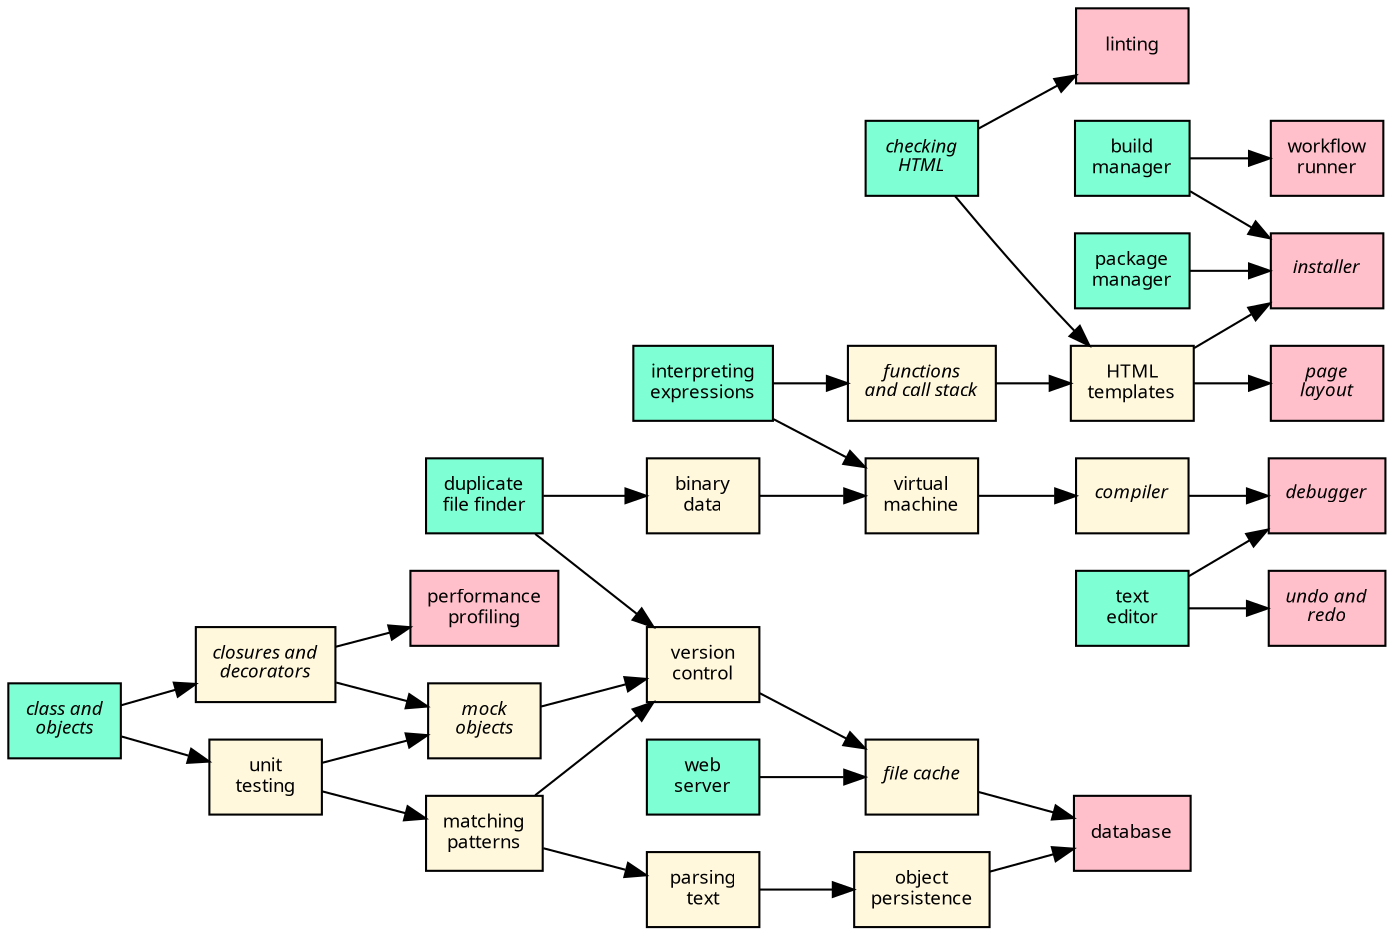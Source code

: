 digraph syllabus {
  node [fontname = Verdana, fontsize = 9, shape = box, style = filled];
  rankdir = RL;
  edge [dir = "back"];

  archive [label = <version<br/>control>, fillcolor = cornsilk];
  binary [label = <binary<br/>data>, fillcolor = cornsilk];
  build [label = <build<br/>manager>, fillcolor = aquamarine];
  cache [label = <<i>file cache</i>>, fillcolor = cornsilk];
  check [label = <<i>checking<br/>HTML</i>>, fillcolor = aquamarine];
  compiler [label = <<i>compiler</i>>, fillcolor = cornsilk];
  debug [label = <<i>debugger</i>>, fillcolor = pink];
  db [label = <database>, fillcolor = pink];
  dup [label = <duplicate<br/>file finder>, fillcolor = aquamarine];
  editor [label = <text<br/>editor>, fillcolor = aquamarine];
  flow [label = <workflow<br/>runner>, fillcolor = pink];
  func [label = <<i>functions<br/>and call stack</i>>, fillcolor = cornsilk];
  glob [label = <matching<br/>patterns>, fillcolor = cornsilk];
  install [label = <<i>installer</i>>, fillcolor = pink];
  interp [label = <interpreting<br/>expressions>, fillcolor = aquamarine];
  layout [label = <<i>page<br/>layout</i>>, fillcolor = pink];
  lint [label = <linting>, fillcolor = pink];
  meta [label = <<i>closures and<br/>decorators</i>>, fillcolor = cornsilk];
  mock [label = <<i>mock<br/>objects</i>>, fillcolor = cornsilk];
  oop [label = <<i>class and<br/>objects</i>>, fillcolor = aquamarine];
  pack [label = <package<br/>manager>, fillcolor = aquamarine];
  parse [label = <parsing<br/>text>, fillcolor = cornsilk];
  perf [label = <performance<br/>profiling>, fillcolor = pink];
  persist [label = <object<br/>persistence>, fillcolor = cornsilk];
  server [label = <web<br/>server>, fillcolor = aquamarine];
  template [label = <HTML<br/>templates>, fillcolor = cornsilk];
  test [label = <unit<br/>testing>, fillcolor = cornsilk];
  undo [label = <<i>undo and<br/>redo</i>>, fillcolor = pink];
  vm [label = <virtual<br/>machine>, fillcolor = cornsilk];

  archive -> {dup, glob, mock};
  binary -> {dup};
  cache -> {archive, server};
  compiler -> {vm};
  db -> {cache, persist};
  debug -> {compiler, editor};
  flow -> {build};
  func -> {interp};
  glob -> {test};
  install -> {build, pack, template};
  layout -> {template};
  lint -> {check};
  meta -> {oop};
  mock -> {meta, test};
  parse -> {glob};
  perf -> {meta};
  persist -> {parse};
  template -> {check, func};
  test -> {oop};
  undo -> {editor};
  vm -> {binary, interp};

  /*
  subgraph cluster_legend {
    source [label = "source", fillcolor = aquamarine];
    flow [label = "flow", fillcolor = cornsilk];
    sink [label = "sink", fillcolor = pink];
    sink -> flow -> source;
  }
  */
}
